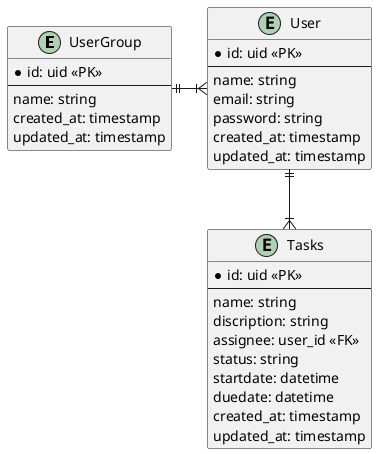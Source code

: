 @startuml

entity UserGroup {
  *id: uid <<PK>>
  --
  name: string
  created_at: timestamp
  updated_at: timestamp
}

entity User {
  * id: uid <<PK>>
  --
  name: string
  email: string
  password: string
  created_at: timestamp
  updated_at: timestamp
}

entity Tasks {
  * id: uid <<PK>>
  --
  name: string
  discription: string
  assignee: user_id <<FK>>
  status: string
  startdate: datetime
  duedate: datetime
  created_at: timestamp
  updated_at: timestamp
}

UserGroup ||-|{ User
User ||--|{ Tasks

@enduml
